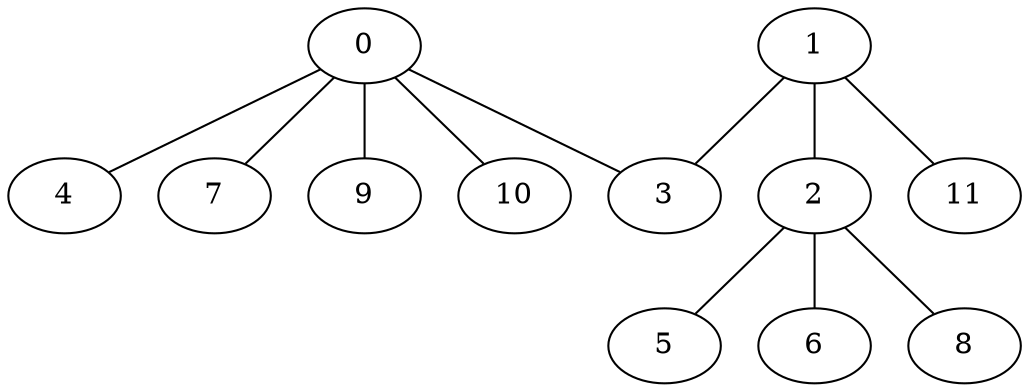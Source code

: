 graph {
	0
	1
	2
	3
	4
	5
	6
	7
	8
	9
	10
	11
	0 -- 3
	0 -- 4
	0 -- 7
	0 -- 9
	0 -- 10
	1 -- 2
	1 -- 3
	1 -- 11
	2 -- 5
	2 -- 6
	2 -- 8
}